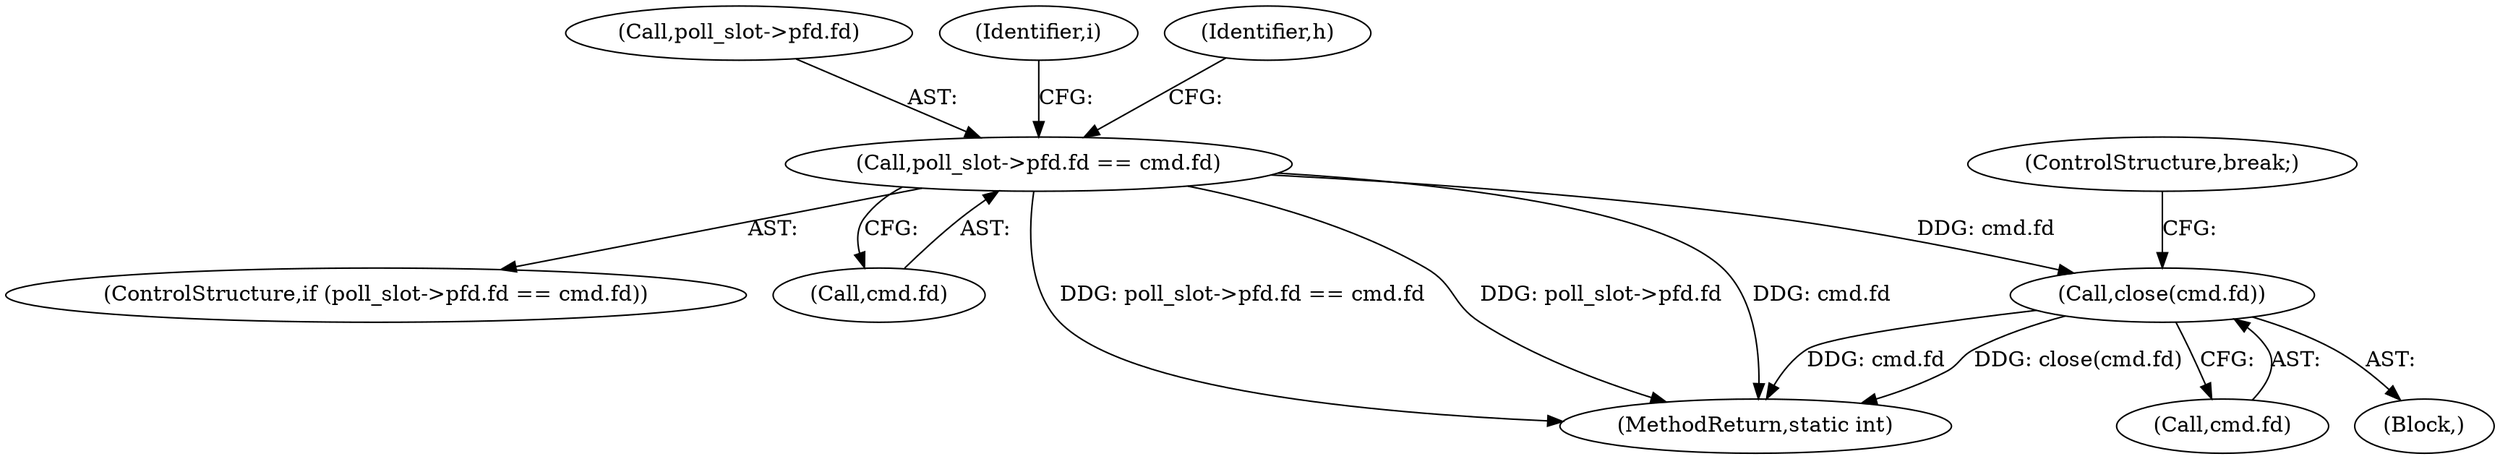 digraph "0_Android_472271b153c5dc53c28beac55480a8d8434b2d5c_42@API" {
"1000198" [label="(Call,close(cmd.fd))"];
"1000181" [label="(Call,poll_slot->pfd.fd == cmd.fd)"];
"1000199" [label="(Call,cmd.fd)"];
"1000182" [label="(Call,poll_slot->pfd.fd)"];
"1000180" [label="(ControlStructure,if (poll_slot->pfd.fd == cmd.fd))"];
"1000140" [label="(Block,)"];
"1000181" [label="(Call,poll_slot->pfd.fd == cmd.fd)"];
"1000187" [label="(Call,cmd.fd)"];
"1000202" [label="(ControlStructure,break;)"];
"1000242" [label="(MethodReturn,static int)"];
"1000167" [label="(Identifier,i)"];
"1000192" [label="(Identifier,h)"];
"1000198" [label="(Call,close(cmd.fd))"];
"1000198" -> "1000140"  [label="AST: "];
"1000198" -> "1000199"  [label="CFG: "];
"1000199" -> "1000198"  [label="AST: "];
"1000202" -> "1000198"  [label="CFG: "];
"1000198" -> "1000242"  [label="DDG: cmd.fd"];
"1000198" -> "1000242"  [label="DDG: close(cmd.fd)"];
"1000181" -> "1000198"  [label="DDG: cmd.fd"];
"1000181" -> "1000180"  [label="AST: "];
"1000181" -> "1000187"  [label="CFG: "];
"1000182" -> "1000181"  [label="AST: "];
"1000187" -> "1000181"  [label="AST: "];
"1000192" -> "1000181"  [label="CFG: "];
"1000167" -> "1000181"  [label="CFG: "];
"1000181" -> "1000242"  [label="DDG: poll_slot->pfd.fd == cmd.fd"];
"1000181" -> "1000242"  [label="DDG: poll_slot->pfd.fd"];
"1000181" -> "1000242"  [label="DDG: cmd.fd"];
}
